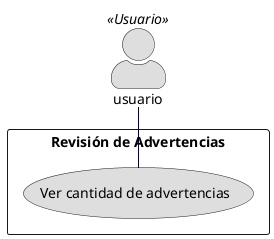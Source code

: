 ' Los usuarios podran revisar cuantas advertencias llevan.

@startuml req11

skinparam actor{
    Style awesome
    ArrowColor 010047
    BackgroundColor dedede
}
skinparam usecase{
    BackgroundColor dedede
    ArrowColor 010047
    FontColor 000000
}


actor usuario <<Usuario>>

rectangle "Revisión de Advertencias" {
    (Ver cantidad de advertencias) as verAdvertencias
}

usuario -- verAdvertencias


@enduml
